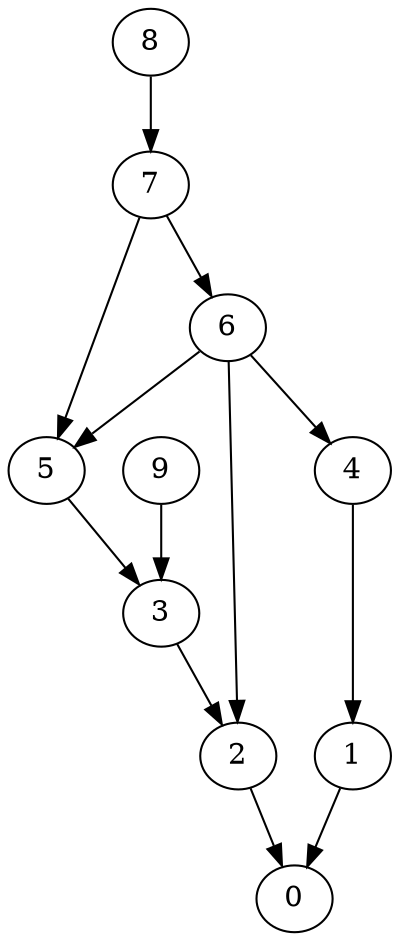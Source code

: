 digraph G {
  graph [splines=true overlap=false]
  node  [shape=ellipse, width=0.3, height=0.3]
  0 [label="0"];
  1 [label="1"];
  2 [label="2"];
  3 [label="3"];
  4 [label="4"];
  5 [label="5"];
  6 [label="6"];
  7 [label="7"];
  8 [label="8"];
  9 [label="9"];
  1 -> 0;
  2 -> 0;
  3 -> 2;
  4 -> 1;
  5 -> 3;
  6 -> 2;
  6 -> 4;
  6 -> 5;
  7 -> 5;
  7 -> 6;
  8 -> 7;
  9 -> 3;
}
